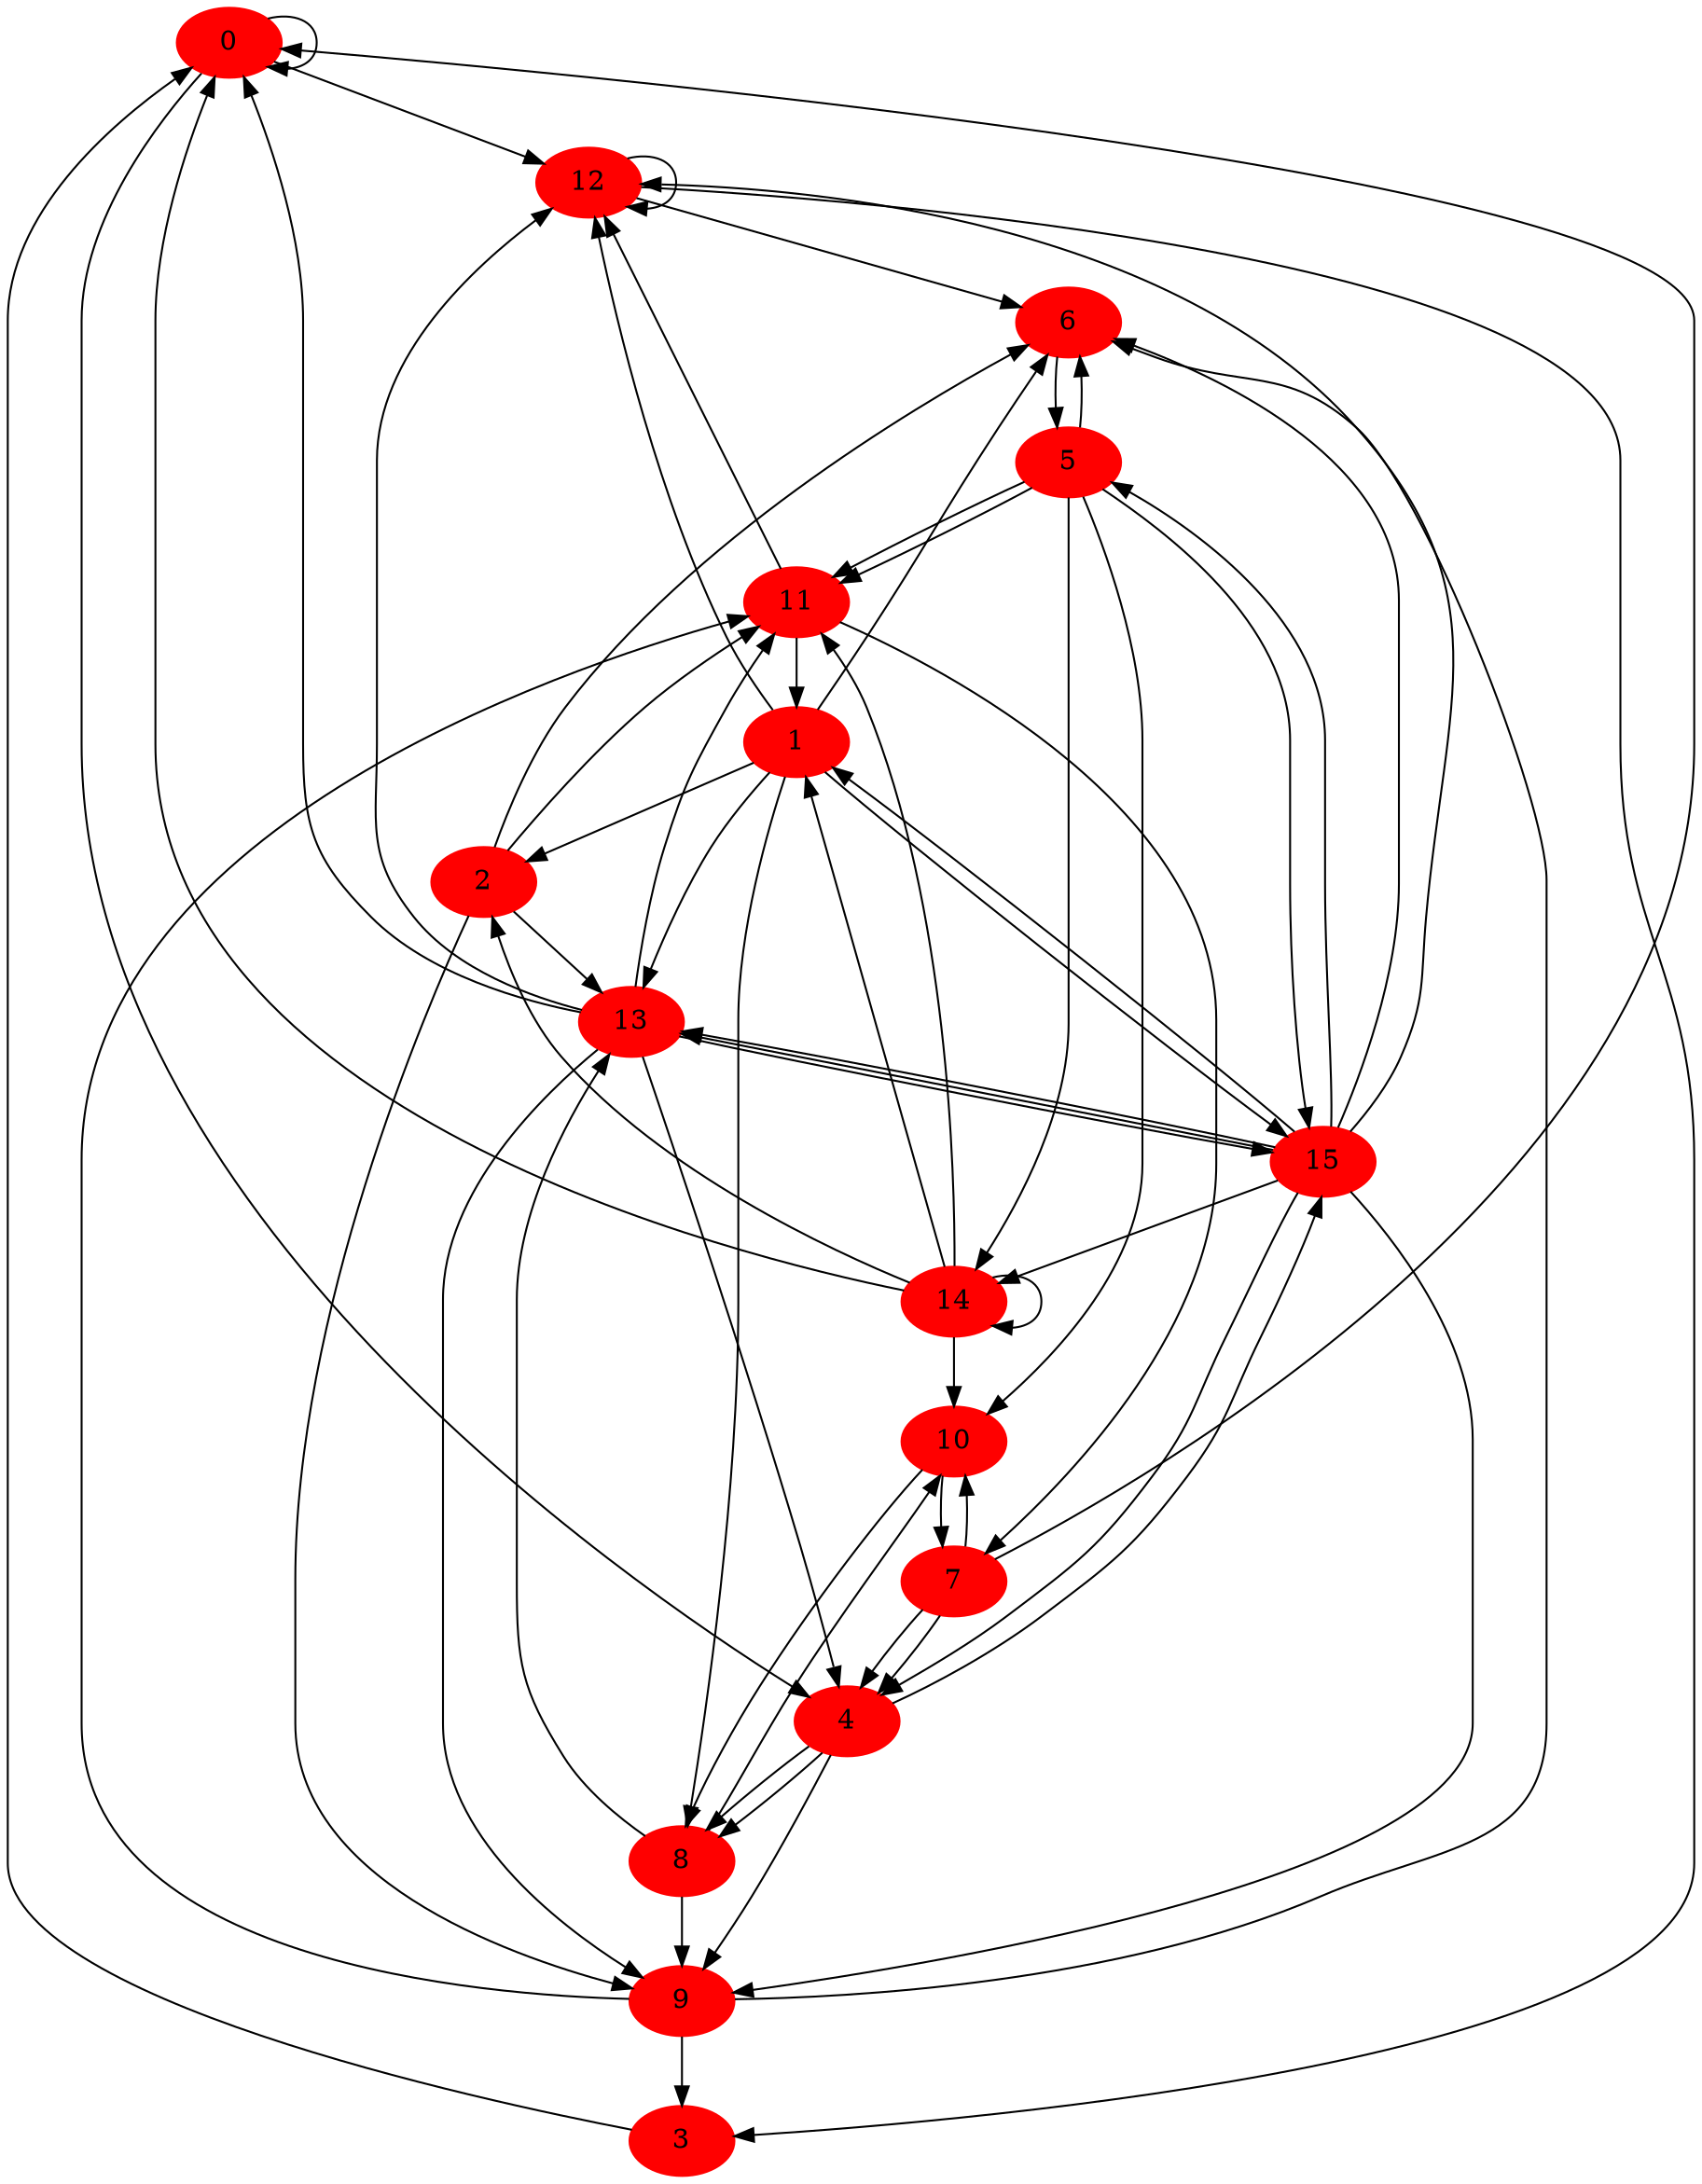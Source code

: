 digraph {
    0 [style=filled color="red"];
    3 [style=filled color="red"];
    9 [style=filled color="red"];
    2 [style=filled color="red"];
    1 [style=filled color="red"];
    11 [style=filled color="red"];
    5 [style=filled color="red"];
    6 [style=filled color="red"];
    12 [style=filled color="red"];
    13 [style=filled color="red"];
    8 [style=filled color="red"];
    4 [style=filled color="red"];
    7 [style=filled color="red"];
    10 [style=filled color="red"];
    14 [style=filled color="red"];
    15 [style=filled color="red"];
    7 -> 0;
    0 -> 12;
    6 -> 5;
    2 -> 6;
    8 -> 13;
    8 -> 10;
    1 -> 13;
    0 -> 0;
    5 -> 6;
    12 -> 12;
    15 -> 14;
    1 -> 6;
    14 -> 1;
    7 -> 10;
    2 -> 13;
    4 -> 9;
    11 -> 1;
    1 -> 15;
    0 -> 4;
    15 -> 6;
    11 -> 7;
    11 -> 12;
    15 -> 1;
    12 -> 6;
    5 -> 11;
    8 -> 9;
    14 -> 14;
    7 -> 4;
    10 -> 7;
    3 -> 0;
    13 -> 11;
    12 -> 3;
    9 -> 3;
    14 -> 11;
    14 -> 10;
    9 -> 11;
    5 -> 11;
    4 -> 8;
    13 -> 4;
    13 -> 9;
    13 -> 0;
    15 -> 5;
    9 -> 6;
    13 -> 15;
    5 -> 15;
    13 -> 12;
    4 -> 8;
    4 -> 15;
    1 -> 12;
    15 -> 13;
    15 -> 12;
    1 -> 2;
    14 -> 0;
    2 -> 11;
    7 -> 4;
    1 -> 8;
    15 -> 13;
    5 -> 10;
    10 -> 8;
    15 -> 9;
    2 -> 9;
    15 -> 4;
    14 -> 2;
    5 -> 14;
}